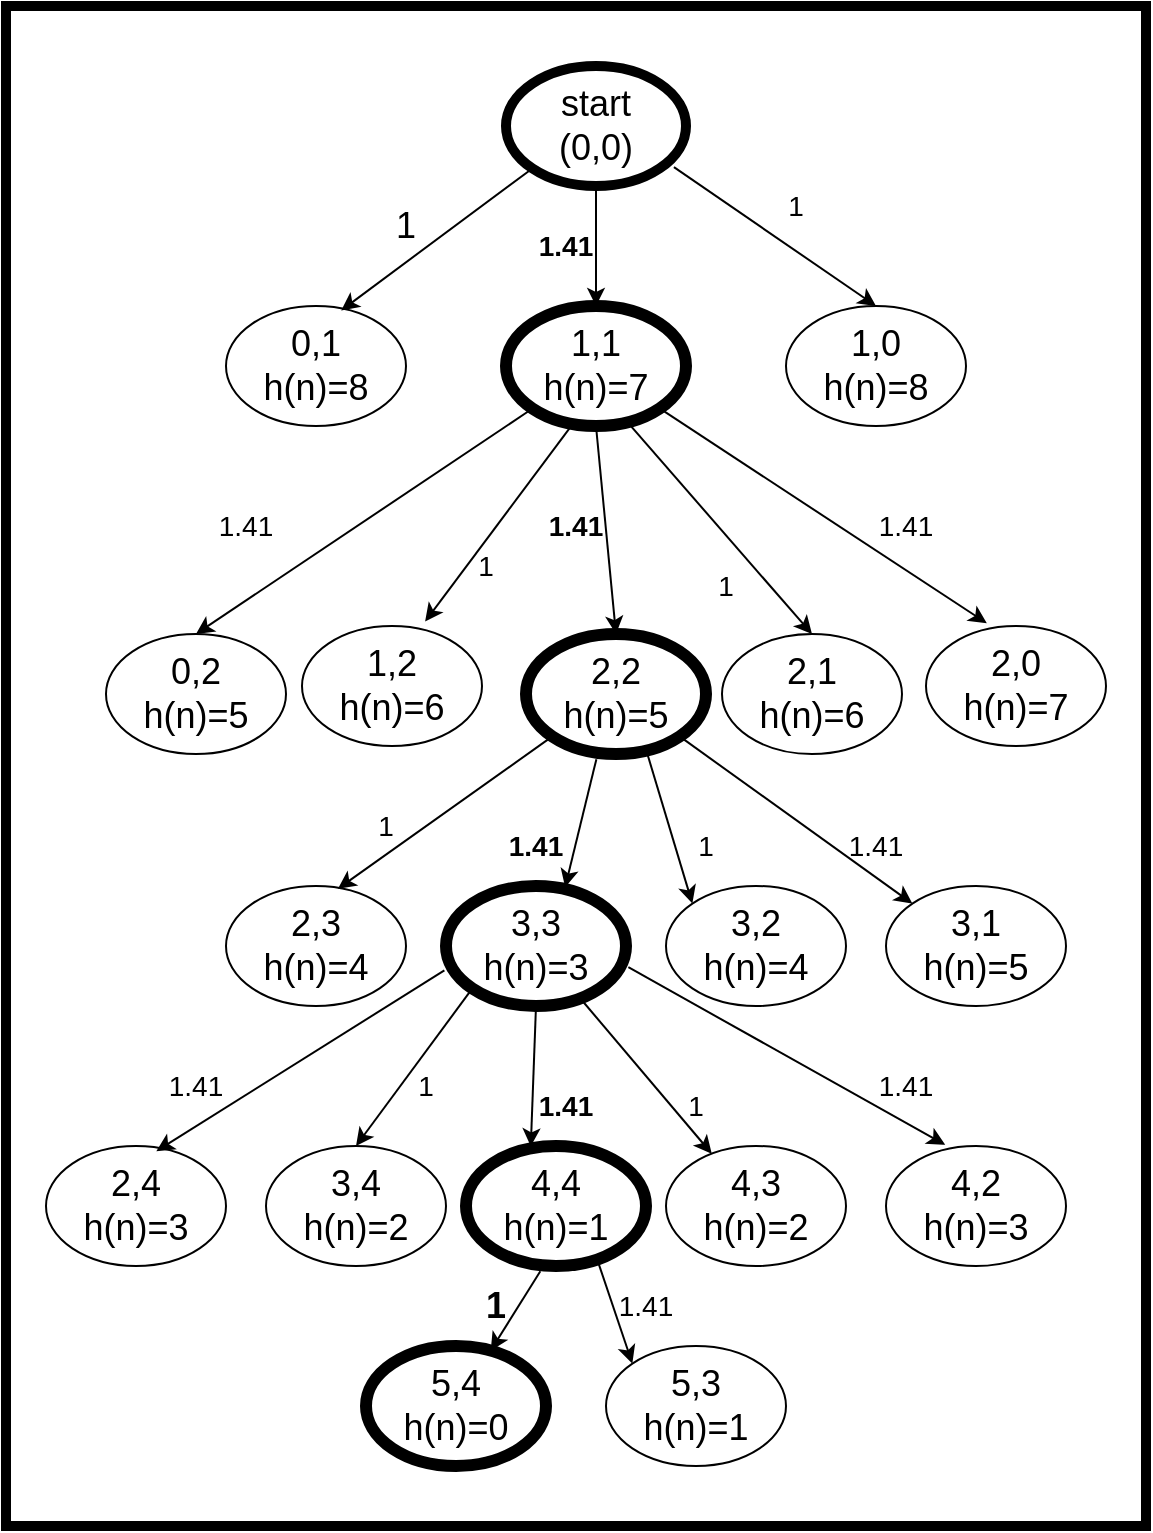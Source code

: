 <mxfile version="14.2.9" type="google"><diagram id="wlsJ8JFrLGq60sjd-_so" name="Page-1"><mxGraphModel dx="1038" dy="491" grid="1" gridSize="10" guides="1" tooltips="1" connect="1" arrows="1" fold="1" page="1" pageScale="1" pageWidth="1169" pageHeight="827" math="0" shadow="0"><root><mxCell id="0"/><mxCell id="1" parent="0"/><mxCell id="b1LeNgaZ8YjuI0fjqYXT-44" value="" style="rounded=0;whiteSpace=wrap;html=1;strokeWidth=5;" vertex="1" parent="1"><mxGeometry x="170" y="40" width="570" height="760" as="geometry"/></mxCell><mxCell id="b1LeNgaZ8YjuI0fjqYXT-1" value="&lt;font style=&quot;font-size: 18px&quot;&gt;start&lt;br&gt;(0,0)&lt;br&gt;&lt;/font&gt;" style="ellipse;whiteSpace=wrap;html=1;strokeWidth=5;" vertex="1" parent="1"><mxGeometry x="420" y="70" width="90" height="60" as="geometry"/></mxCell><mxCell id="b1LeNgaZ8YjuI0fjqYXT-2" value="&lt;font style=&quot;font-size: 18px&quot;&gt;0,1&lt;br&gt;h(n)=8&lt;br&gt;&lt;/font&gt;" style="ellipse;whiteSpace=wrap;html=1;" vertex="1" parent="1"><mxGeometry x="280" y="190" width="90" height="60" as="geometry"/></mxCell><mxCell id="b1LeNgaZ8YjuI0fjqYXT-3" value="&lt;font style=&quot;font-size: 18px&quot;&gt;1,1&lt;br&gt;h(n)=7&lt;br&gt;&lt;/font&gt;" style="ellipse;whiteSpace=wrap;html=1;strokeWidth=6;" vertex="1" parent="1"><mxGeometry x="420" y="190" width="90" height="60" as="geometry"/></mxCell><mxCell id="b1LeNgaZ8YjuI0fjqYXT-4" value="&lt;font style=&quot;font-size: 18px&quot;&gt;1,0&lt;br&gt;h(n)=8&lt;br&gt;&lt;/font&gt;" style="ellipse;whiteSpace=wrap;html=1;" vertex="1" parent="1"><mxGeometry x="560" y="190" width="90" height="60" as="geometry"/></mxCell><mxCell id="b1LeNgaZ8YjuI0fjqYXT-6" value="" style="endArrow=classic;html=1;entryX=0.64;entryY=0.037;entryDx=0;entryDy=0;entryPerimeter=0;exitX=0;exitY=1;exitDx=0;exitDy=0;" edge="1" parent="1" source="b1LeNgaZ8YjuI0fjqYXT-1" target="b1LeNgaZ8YjuI0fjqYXT-2"><mxGeometry width="50" height="50" relative="1" as="geometry"><mxPoint x="500" y="200" as="sourcePoint"/><mxPoint x="550" y="150" as="targetPoint"/></mxGeometry></mxCell><mxCell id="b1LeNgaZ8YjuI0fjqYXT-7" value="" style="endArrow=classic;html=1;entryX=0.5;entryY=0;entryDx=0;entryDy=0;exitX=0.5;exitY=1;exitDx=0;exitDy=0;" edge="1" parent="1" source="b1LeNgaZ8YjuI0fjqYXT-1" target="b1LeNgaZ8YjuI0fjqYXT-3"><mxGeometry width="50" height="50" relative="1" as="geometry"><mxPoint x="473.18" y="91.213" as="sourcePoint"/><mxPoint x="377.6" y="212.22" as="targetPoint"/></mxGeometry></mxCell><mxCell id="b1LeNgaZ8YjuI0fjqYXT-8" value="" style="endArrow=classic;html=1;entryX=0.5;entryY=0;entryDx=0;entryDy=0;exitX=0.933;exitY=0.843;exitDx=0;exitDy=0;exitPerimeter=0;" edge="1" parent="1" source="b1LeNgaZ8YjuI0fjqYXT-1" target="b1LeNgaZ8YjuI0fjqYXT-4"><mxGeometry width="50" height="50" relative="1" as="geometry"><mxPoint x="483.18" y="101.213" as="sourcePoint"/><mxPoint x="387.6" y="222.22" as="targetPoint"/></mxGeometry></mxCell><mxCell id="b1LeNgaZ8YjuI0fjqYXT-9" value="&lt;font style=&quot;font-size: 18px&quot;&gt;2,1&lt;br&gt;h(n)=6&lt;br&gt;&lt;/font&gt;" style="ellipse;whiteSpace=wrap;html=1;" vertex="1" parent="1"><mxGeometry x="528" y="354" width="90" height="60" as="geometry"/></mxCell><mxCell id="b1LeNgaZ8YjuI0fjqYXT-10" value="&lt;font style=&quot;font-size: 18px&quot;&gt;2,0&lt;br&gt;h(n)=7&lt;br&gt;&lt;/font&gt;" style="ellipse;whiteSpace=wrap;html=1;" vertex="1" parent="1"><mxGeometry x="630" y="350" width="90" height="60" as="geometry"/></mxCell><mxCell id="b1LeNgaZ8YjuI0fjqYXT-11" value="&lt;font style=&quot;font-size: 18px&quot;&gt;1,2&lt;br&gt;h(n)=6&lt;br&gt;&lt;/font&gt;" style="ellipse;whiteSpace=wrap;html=1;" vertex="1" parent="1"><mxGeometry x="318" y="350" width="90" height="60" as="geometry"/></mxCell><mxCell id="b1LeNgaZ8YjuI0fjqYXT-12" value="&lt;font style=&quot;font-size: 18px&quot;&gt;2,2&lt;br&gt;h(n)=5&lt;br&gt;&lt;/font&gt;" style="ellipse;whiteSpace=wrap;html=1;strokeWidth=6;" vertex="1" parent="1"><mxGeometry x="430" y="354" width="90" height="60" as="geometry"/></mxCell><mxCell id="b1LeNgaZ8YjuI0fjqYXT-13" value="&lt;font style=&quot;font-size: 18px&quot;&gt;0,2&lt;br&gt;h(n)=5&lt;br&gt;&lt;/font&gt;" style="ellipse;whiteSpace=wrap;html=1;" vertex="1" parent="1"><mxGeometry x="220" y="354" width="90" height="60" as="geometry"/></mxCell><mxCell id="b1LeNgaZ8YjuI0fjqYXT-14" value="" style="endArrow=classic;html=1;entryX=0.5;entryY=0;entryDx=0;entryDy=0;exitX=0.5;exitY=1;exitDx=0;exitDy=0;" edge="1" parent="1" source="b1LeNgaZ8YjuI0fjqYXT-3" target="b1LeNgaZ8YjuI0fjqYXT-12"><mxGeometry width="50" height="50" relative="1" as="geometry"><mxPoint x="490" y="262" as="sourcePoint"/><mxPoint x="510" y="350" as="targetPoint"/></mxGeometry></mxCell><mxCell id="b1LeNgaZ8YjuI0fjqYXT-15" value="" style="endArrow=classic;html=1;exitX=1;exitY=1;exitDx=0;exitDy=0;entryX=0.338;entryY=-0.023;entryDx=0;entryDy=0;entryPerimeter=0;" edge="1" parent="1" source="b1LeNgaZ8YjuI0fjqYXT-3" target="b1LeNgaZ8YjuI0fjqYXT-10"><mxGeometry width="50" height="50" relative="1" as="geometry"><mxPoint x="500" y="300" as="sourcePoint"/><mxPoint x="550" y="250" as="targetPoint"/></mxGeometry></mxCell><mxCell id="b1LeNgaZ8YjuI0fjqYXT-16" value="" style="endArrow=classic;html=1;entryX=0.5;entryY=0;entryDx=0;entryDy=0;exitX=0.676;exitY=0.97;exitDx=0;exitDy=0;exitPerimeter=0;" edge="1" parent="1" source="b1LeNgaZ8YjuI0fjqYXT-3" target="b1LeNgaZ8YjuI0fjqYXT-9"><mxGeometry width="50" height="50" relative="1" as="geometry"><mxPoint x="500" y="300" as="sourcePoint"/><mxPoint x="550" y="250" as="targetPoint"/></mxGeometry></mxCell><mxCell id="b1LeNgaZ8YjuI0fjqYXT-17" value="" style="endArrow=classic;html=1;entryX=0.684;entryY=-0.037;entryDx=0;entryDy=0;entryPerimeter=0;exitX=0.364;exitY=0.997;exitDx=0;exitDy=0;exitPerimeter=0;" edge="1" parent="1" source="b1LeNgaZ8YjuI0fjqYXT-3" target="b1LeNgaZ8YjuI0fjqYXT-11"><mxGeometry width="50" height="50" relative="1" as="geometry"><mxPoint x="500" y="300" as="sourcePoint"/><mxPoint x="550" y="250" as="targetPoint"/></mxGeometry></mxCell><mxCell id="b1LeNgaZ8YjuI0fjqYXT-18" value="" style="endArrow=classic;html=1;entryX=0.5;entryY=0;entryDx=0;entryDy=0;" edge="1" parent="1" source="b1LeNgaZ8YjuI0fjqYXT-3" target="b1LeNgaZ8YjuI0fjqYXT-13"><mxGeometry width="50" height="50" relative="1" as="geometry"><mxPoint x="390" y="330" as="sourcePoint"/><mxPoint x="440" y="280" as="targetPoint"/></mxGeometry></mxCell><mxCell id="b1LeNgaZ8YjuI0fjqYXT-19" value="&lt;font style=&quot;font-size: 18px&quot;&gt;3,1&lt;br&gt;h(n)=5&lt;br&gt;&lt;/font&gt;" style="ellipse;whiteSpace=wrap;html=1;" vertex="1" parent="1"><mxGeometry x="610" y="480" width="90" height="60" as="geometry"/></mxCell><mxCell id="b1LeNgaZ8YjuI0fjqYXT-20" value="&lt;font style=&quot;font-size: 18px&quot;&gt;3,2&lt;br&gt;h(n)=4&lt;br&gt;&lt;/font&gt;" style="ellipse;whiteSpace=wrap;html=1;" vertex="1" parent="1"><mxGeometry x="500" y="480" width="90" height="60" as="geometry"/></mxCell><mxCell id="b1LeNgaZ8YjuI0fjqYXT-21" value="&lt;font style=&quot;font-size: 18px&quot;&gt;2,3&lt;br&gt;h(n)=4&lt;br&gt;&lt;/font&gt;" style="ellipse;whiteSpace=wrap;html=1;" vertex="1" parent="1"><mxGeometry x="280" y="480" width="90" height="60" as="geometry"/></mxCell><mxCell id="b1LeNgaZ8YjuI0fjqYXT-22" value="&lt;font style=&quot;font-size: 18px&quot;&gt;3,3&lt;br&gt;h(n)=3&lt;br&gt;&lt;/font&gt;" style="ellipse;whiteSpace=wrap;html=1;strokeWidth=6;" vertex="1" parent="1"><mxGeometry x="390" y="480" width="90" height="60" as="geometry"/></mxCell><mxCell id="b1LeNgaZ8YjuI0fjqYXT-23" value="" style="endArrow=classic;html=1;entryX=0.622;entryY=0.023;entryDx=0;entryDy=0;exitX=0;exitY=1;exitDx=0;exitDy=0;entryPerimeter=0;" edge="1" parent="1" source="b1LeNgaZ8YjuI0fjqYXT-12" target="b1LeNgaZ8YjuI0fjqYXT-21"><mxGeometry width="50" height="50" relative="1" as="geometry"><mxPoint x="333" y="414" as="sourcePoint"/><mxPoint x="318" y="506" as="targetPoint"/></mxGeometry></mxCell><mxCell id="b1LeNgaZ8YjuI0fjqYXT-24" value="" style="endArrow=classic;html=1;entryX=0.662;entryY=0.01;entryDx=0;entryDy=0;exitX=0.391;exitY=1.043;exitDx=0;exitDy=0;exitPerimeter=0;entryPerimeter=0;" edge="1" parent="1" source="b1LeNgaZ8YjuI0fjqYXT-12" target="b1LeNgaZ8YjuI0fjqYXT-22"><mxGeometry width="50" height="50" relative="1" as="geometry"><mxPoint x="445" y="410" as="sourcePoint"/><mxPoint x="430" y="502" as="targetPoint"/></mxGeometry></mxCell><mxCell id="b1LeNgaZ8YjuI0fjqYXT-25" value="" style="endArrow=classic;html=1;entryX=0;entryY=0;entryDx=0;entryDy=0;exitX=1;exitY=1;exitDx=0;exitDy=0;" edge="1" parent="1" source="b1LeNgaZ8YjuI0fjqYXT-12" target="b1LeNgaZ8YjuI0fjqYXT-19"><mxGeometry width="50" height="50" relative="1" as="geometry"><mxPoint x="485" y="410" as="sourcePoint"/><mxPoint x="470" y="502" as="targetPoint"/></mxGeometry></mxCell><mxCell id="b1LeNgaZ8YjuI0fjqYXT-26" value="" style="endArrow=classic;html=1;entryX=0;entryY=0;entryDx=0;entryDy=0;exitX=0.667;exitY=0.963;exitDx=0;exitDy=0;exitPerimeter=0;" edge="1" parent="1" source="b1LeNgaZ8YjuI0fjqYXT-12" target="b1LeNgaZ8YjuI0fjqYXT-20"><mxGeometry width="50" height="50" relative="1" as="geometry"><mxPoint x="475.19" y="426.58" as="sourcePoint"/><mxPoint x="449.58" y="490.6" as="targetPoint"/></mxGeometry></mxCell><mxCell id="b1LeNgaZ8YjuI0fjqYXT-27" value="&lt;font style=&quot;font-size: 18px&quot;&gt;4,4&lt;br&gt;h(n)=1&lt;br&gt;&lt;/font&gt;" style="ellipse;whiteSpace=wrap;html=1;strokeWidth=6;" vertex="1" parent="1"><mxGeometry x="400" y="610" width="90" height="60" as="geometry"/></mxCell><mxCell id="b1LeNgaZ8YjuI0fjqYXT-28" value="&lt;font style=&quot;font-size: 18px&quot;&gt;4,3&lt;br&gt;h(n)=2&lt;br&gt;&lt;/font&gt;" style="ellipse;whiteSpace=wrap;html=1;" vertex="1" parent="1"><mxGeometry x="500" y="610" width="90" height="60" as="geometry"/></mxCell><mxCell id="b1LeNgaZ8YjuI0fjqYXT-29" value="&lt;font style=&quot;font-size: 18px&quot;&gt;2,4&lt;br&gt;h(n)=3&lt;br&gt;&lt;/font&gt;" style="ellipse;whiteSpace=wrap;html=1;" vertex="1" parent="1"><mxGeometry x="190" y="610" width="90" height="60" as="geometry"/></mxCell><mxCell id="b1LeNgaZ8YjuI0fjqYXT-30" value="&lt;font style=&quot;font-size: 18px&quot;&gt;3,4&lt;br&gt;h(n)=2&lt;br&gt;&lt;/font&gt;" style="ellipse;whiteSpace=wrap;html=1;" vertex="1" parent="1"><mxGeometry x="300" y="610" width="90" height="60" as="geometry"/></mxCell><mxCell id="b1LeNgaZ8YjuI0fjqYXT-31" value="&lt;font style=&quot;font-size: 18px&quot;&gt;4,2&lt;br&gt;h(n)=3&lt;br&gt;&lt;/font&gt;" style="ellipse;whiteSpace=wrap;html=1;" vertex="1" parent="1"><mxGeometry x="610" y="610" width="90" height="60" as="geometry"/></mxCell><mxCell id="b1LeNgaZ8YjuI0fjqYXT-32" value="" style="endArrow=classic;html=1;entryX=0.613;entryY=0.043;entryDx=0;entryDy=0;entryPerimeter=0;exitX=-0.009;exitY=0.703;exitDx=0;exitDy=0;exitPerimeter=0;" edge="1" parent="1" source="b1LeNgaZ8YjuI0fjqYXT-22" target="b1LeNgaZ8YjuI0fjqYXT-29"><mxGeometry width="50" height="50" relative="1" as="geometry"><mxPoint x="500" y="500" as="sourcePoint"/><mxPoint x="550" y="450" as="targetPoint"/></mxGeometry></mxCell><mxCell id="b1LeNgaZ8YjuI0fjqYXT-33" value="" style="endArrow=classic;html=1;exitX=0;exitY=1;exitDx=0;exitDy=0;entryX=0.5;entryY=0;entryDx=0;entryDy=0;" edge="1" parent="1" source="b1LeNgaZ8YjuI0fjqYXT-22" target="b1LeNgaZ8YjuI0fjqYXT-30"><mxGeometry width="50" height="50" relative="1" as="geometry"><mxPoint x="399.19" y="532.18" as="sourcePoint"/><mxPoint x="330" y="610" as="targetPoint"/></mxGeometry></mxCell><mxCell id="b1LeNgaZ8YjuI0fjqYXT-34" value="" style="endArrow=classic;html=1;entryX=0.36;entryY=0.003;entryDx=0;entryDy=0;entryPerimeter=0;exitX=0.5;exitY=1;exitDx=0;exitDy=0;" edge="1" parent="1" source="b1LeNgaZ8YjuI0fjqYXT-22" target="b1LeNgaZ8YjuI0fjqYXT-27"><mxGeometry width="50" height="50" relative="1" as="geometry"><mxPoint x="445" y="540" as="sourcePoint"/><mxPoint x="325.17" y="632.58" as="targetPoint"/></mxGeometry></mxCell><mxCell id="b1LeNgaZ8YjuI0fjqYXT-35" value="" style="endArrow=classic;html=1;" edge="1" parent="1" source="b1LeNgaZ8YjuI0fjqYXT-22" target="b1LeNgaZ8YjuI0fjqYXT-28"><mxGeometry width="50" height="50" relative="1" as="geometry"><mxPoint x="419.19" y="552.18" as="sourcePoint"/><mxPoint x="335.17" y="642.58" as="targetPoint"/></mxGeometry></mxCell><mxCell id="b1LeNgaZ8YjuI0fjqYXT-36" value="" style="endArrow=classic;html=1;entryX=0.329;entryY=-0.01;entryDx=0;entryDy=0;entryPerimeter=0;exitX=1.013;exitY=0.677;exitDx=0;exitDy=0;exitPerimeter=0;" edge="1" parent="1" source="b1LeNgaZ8YjuI0fjqYXT-22" target="b1LeNgaZ8YjuI0fjqYXT-31"><mxGeometry width="50" height="50" relative="1" as="geometry"><mxPoint x="429.19" y="562.18" as="sourcePoint"/><mxPoint x="345.17" y="652.58" as="targetPoint"/></mxGeometry></mxCell><mxCell id="b1LeNgaZ8YjuI0fjqYXT-39" value="&lt;font style=&quot;font-size: 18px&quot;&gt;5,4&lt;br&gt;h(n)=0&lt;br&gt;&lt;/font&gt;" style="ellipse;whiteSpace=wrap;html=1;strokeWidth=6;" vertex="1" parent="1"><mxGeometry x="350" y="710" width="90" height="60" as="geometry"/></mxCell><mxCell id="b1LeNgaZ8YjuI0fjqYXT-40" value="&lt;font style=&quot;font-size: 18px&quot;&gt;&lt;br&gt;5,3&lt;br&gt;h(n)=1&lt;br&gt;&lt;br&gt;&lt;/font&gt;" style="ellipse;whiteSpace=wrap;html=1;" vertex="1" parent="1"><mxGeometry x="470" y="710" width="90" height="60" as="geometry"/></mxCell><mxCell id="b1LeNgaZ8YjuI0fjqYXT-41" value="" style="endArrow=classic;html=1;exitX=0.733;exitY=0.963;exitDx=0;exitDy=0;exitPerimeter=0;entryX=0;entryY=0;entryDx=0;entryDy=0;" edge="1" parent="1" source="b1LeNgaZ8YjuI0fjqYXT-27" target="b1LeNgaZ8YjuI0fjqYXT-40"><mxGeometry width="50" height="50" relative="1" as="geometry"><mxPoint x="423.22" y="552.22" as="sourcePoint"/><mxPoint x="355" y="620" as="targetPoint"/></mxGeometry></mxCell><mxCell id="b1LeNgaZ8YjuI0fjqYXT-42" value="" style="endArrow=classic;html=1;exitX=0.413;exitY=1.043;exitDx=0;exitDy=0;exitPerimeter=0;" edge="1" parent="1" source="b1LeNgaZ8YjuI0fjqYXT-27" target="b1LeNgaZ8YjuI0fjqYXT-39"><mxGeometry width="50" height="50" relative="1" as="geometry"><mxPoint x="450" y="680" as="sourcePoint"/><mxPoint x="381.78" y="747.78" as="targetPoint"/></mxGeometry></mxCell><mxCell id="b1LeNgaZ8YjuI0fjqYXT-45" value="&lt;font style=&quot;font-size: 18px&quot;&gt;1&lt;/font&gt;" style="text;html=1;strokeColor=none;fillColor=none;align=center;verticalAlign=middle;whiteSpace=wrap;rounded=0;" vertex="1" parent="1"><mxGeometry x="350" y="140" width="40" height="20" as="geometry"/></mxCell><mxCell id="b1LeNgaZ8YjuI0fjqYXT-46" value="&lt;font style=&quot;font-size: 14px&quot;&gt;1&lt;/font&gt;" style="text;html=1;strokeColor=none;fillColor=none;align=center;verticalAlign=middle;whiteSpace=wrap;rounded=0;" vertex="1" parent="1"><mxGeometry x="544.5" y="130" width="40" height="20" as="geometry"/></mxCell><mxCell id="b1LeNgaZ8YjuI0fjqYXT-47" value="&lt;font style=&quot;font-size: 14px&quot;&gt;1.41&lt;/font&gt;" style="text;html=1;strokeColor=none;fillColor=none;align=center;verticalAlign=middle;whiteSpace=wrap;rounded=0;fontStyle=1" vertex="1" parent="1"><mxGeometry x="430" y="150" width="40" height="20" as="geometry"/></mxCell><mxCell id="b1LeNgaZ8YjuI0fjqYXT-48" value="&lt;font style=&quot;font-size: 14px&quot;&gt;1.41&lt;/font&gt;" style="text;html=1;strokeColor=none;fillColor=none;align=center;verticalAlign=middle;whiteSpace=wrap;rounded=0;" vertex="1" parent="1"><mxGeometry x="270" y="290" width="40" height="20" as="geometry"/></mxCell><mxCell id="b1LeNgaZ8YjuI0fjqYXT-50" value="&lt;font style=&quot;font-size: 14px&quot;&gt;1&lt;/font&gt;" style="text;html=1;strokeColor=none;fillColor=none;align=center;verticalAlign=middle;whiteSpace=wrap;rounded=0;" vertex="1" parent="1"><mxGeometry x="390" y="310" width="40" height="20" as="geometry"/></mxCell><mxCell id="b1LeNgaZ8YjuI0fjqYXT-52" value="&lt;font style=&quot;font-size: 14px&quot;&gt;1.41&lt;/font&gt;" style="text;html=1;strokeColor=none;fillColor=none;align=center;verticalAlign=middle;whiteSpace=wrap;rounded=0;fontStyle=1" vertex="1" parent="1"><mxGeometry x="435" y="290" width="40" height="20" as="geometry"/></mxCell><mxCell id="b1LeNgaZ8YjuI0fjqYXT-53" value="&lt;font style=&quot;font-size: 14px&quot;&gt;1.41&lt;/font&gt;" style="text;html=1;strokeColor=none;fillColor=none;align=center;verticalAlign=middle;whiteSpace=wrap;rounded=0;fontStyle=1" vertex="1" parent="1"><mxGeometry x="415" y="450" width="40" height="20" as="geometry"/></mxCell><mxCell id="b1LeNgaZ8YjuI0fjqYXT-54" value="&lt;font style=&quot;font-size: 14px&quot;&gt;1.41&lt;/font&gt;" style="text;html=1;strokeColor=none;fillColor=none;align=center;verticalAlign=middle;whiteSpace=wrap;rounded=0;fontStyle=1" vertex="1" parent="1"><mxGeometry x="430" y="580" width="40" height="20" as="geometry"/></mxCell><mxCell id="b1LeNgaZ8YjuI0fjqYXT-55" value="&lt;font style=&quot;font-size: 18px&quot;&gt;1&lt;/font&gt;" style="text;html=1;strokeColor=none;fillColor=none;align=center;verticalAlign=middle;whiteSpace=wrap;rounded=0;fontStyle=1" vertex="1" parent="1"><mxGeometry x="395" y="680" width="40" height="20" as="geometry"/></mxCell><mxCell id="b1LeNgaZ8YjuI0fjqYXT-56" value="&lt;font style=&quot;font-size: 14px&quot;&gt;1.41&lt;/font&gt;" style="text;html=1;strokeColor=none;fillColor=none;align=center;verticalAlign=middle;whiteSpace=wrap;rounded=0;fontStyle=0" vertex="1" parent="1"><mxGeometry x="470" y="680" width="40" height="20" as="geometry"/></mxCell><mxCell id="b1LeNgaZ8YjuI0fjqYXT-57" value="&lt;font style=&quot;font-size: 14px&quot;&gt;1&lt;/font&gt;" style="text;html=1;strokeColor=none;fillColor=none;align=center;verticalAlign=middle;whiteSpace=wrap;rounded=0;" vertex="1" parent="1"><mxGeometry x="510" y="320" width="40" height="20" as="geometry"/></mxCell><mxCell id="b1LeNgaZ8YjuI0fjqYXT-58" value="&lt;font style=&quot;font-size: 14px&quot;&gt;1.41&lt;/font&gt;" style="text;html=1;strokeColor=none;fillColor=none;align=center;verticalAlign=middle;whiteSpace=wrap;rounded=0;" vertex="1" parent="1"><mxGeometry x="600" y="290" width="40" height="20" as="geometry"/></mxCell><mxCell id="b1LeNgaZ8YjuI0fjqYXT-59" value="&lt;font style=&quot;font-size: 14px&quot;&gt;1&lt;/font&gt;" style="text;html=1;strokeColor=none;fillColor=none;align=center;verticalAlign=middle;whiteSpace=wrap;rounded=0;" vertex="1" parent="1"><mxGeometry x="340" y="440" width="40" height="20" as="geometry"/></mxCell><mxCell id="b1LeNgaZ8YjuI0fjqYXT-60" value="&lt;font style=&quot;font-size: 14px&quot;&gt;1&lt;/font&gt;" style="text;html=1;strokeColor=none;fillColor=none;align=center;verticalAlign=middle;whiteSpace=wrap;rounded=0;" vertex="1" parent="1"><mxGeometry x="500" y="450" width="40" height="20" as="geometry"/></mxCell><mxCell id="b1LeNgaZ8YjuI0fjqYXT-61" value="&lt;font style=&quot;font-size: 14px&quot;&gt;1.41&lt;/font&gt;" style="text;html=1;strokeColor=none;fillColor=none;align=center;verticalAlign=middle;whiteSpace=wrap;rounded=0;" vertex="1" parent="1"><mxGeometry x="585" y="450" width="40" height="20" as="geometry"/></mxCell><mxCell id="b1LeNgaZ8YjuI0fjqYXT-62" value="&lt;font style=&quot;font-size: 14px&quot;&gt;1.41&lt;/font&gt;" style="text;html=1;strokeColor=none;fillColor=none;align=center;verticalAlign=middle;whiteSpace=wrap;rounded=0;" vertex="1" parent="1"><mxGeometry x="245" y="570" width="40" height="20" as="geometry"/></mxCell><mxCell id="b1LeNgaZ8YjuI0fjqYXT-63" value="&lt;font style=&quot;font-size: 14px&quot;&gt;1&lt;/font&gt;" style="text;html=1;strokeColor=none;fillColor=none;align=center;verticalAlign=middle;whiteSpace=wrap;rounded=0;" vertex="1" parent="1"><mxGeometry x="360" y="570" width="40" height="20" as="geometry"/></mxCell><mxCell id="b1LeNgaZ8YjuI0fjqYXT-64" value="&lt;font style=&quot;font-size: 14px&quot;&gt;1&lt;/font&gt;" style="text;html=1;strokeColor=none;fillColor=none;align=center;verticalAlign=middle;whiteSpace=wrap;rounded=0;" vertex="1" parent="1"><mxGeometry x="495" y="580" width="40" height="20" as="geometry"/></mxCell><mxCell id="b1LeNgaZ8YjuI0fjqYXT-65" value="&lt;font style=&quot;font-size: 14px&quot;&gt;1.41&lt;/font&gt;" style="text;html=1;strokeColor=none;fillColor=none;align=center;verticalAlign=middle;whiteSpace=wrap;rounded=0;" vertex="1" parent="1"><mxGeometry x="600" y="570" width="40" height="20" as="geometry"/></mxCell></root></mxGraphModel></diagram></mxfile>